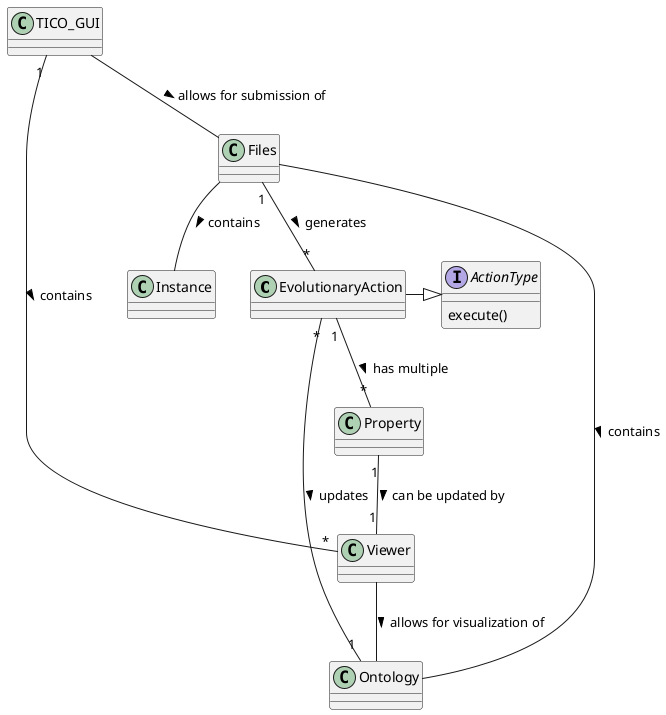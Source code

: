 @startuml

class EvolutionaryAction 
interface ActionType {
    execute()
}

TICO_GUI "1" -- "*" Viewer  : contains >
Viewer -- Ontology: allows for visualization of >
TICO_GUI -- Files: allows for submission of >
Files -- Ontology: contains >
Files -- Instance: contains >

Files "1" -- "*" EvolutionaryAction: generates > 
EvolutionaryAction "*" -- "1" Ontology: updates >
EvolutionaryAction -|> ActionType
EvolutionaryAction "1" -- "*" Property: has multiple >
Property "1" -- "1" Viewer: can be updated by >
@enduml